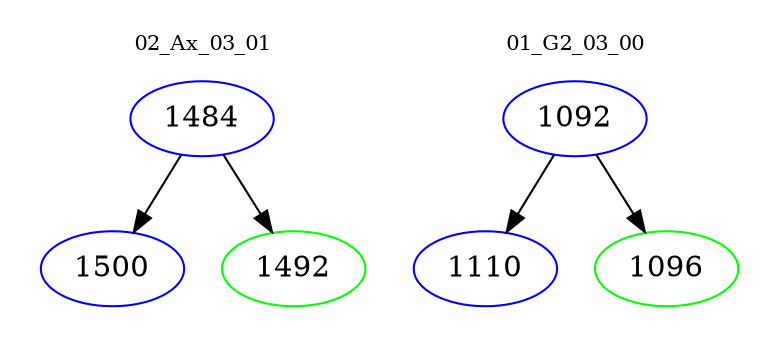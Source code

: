 digraph{
subgraph cluster_0 {
color = white
label = "02_Ax_03_01";
fontsize=10;
T0_1484 [label="1484", color="blue"]
T0_1484 -> T0_1500 [color="black"]
T0_1500 [label="1500", color="blue"]
T0_1484 -> T0_1492 [color="black"]
T0_1492 [label="1492", color="green"]
}
subgraph cluster_1 {
color = white
label = "01_G2_03_00";
fontsize=10;
T1_1092 [label="1092", color="blue"]
T1_1092 -> T1_1110 [color="black"]
T1_1110 [label="1110", color="blue"]
T1_1092 -> T1_1096 [color="black"]
T1_1096 [label="1096", color="green"]
}
}
